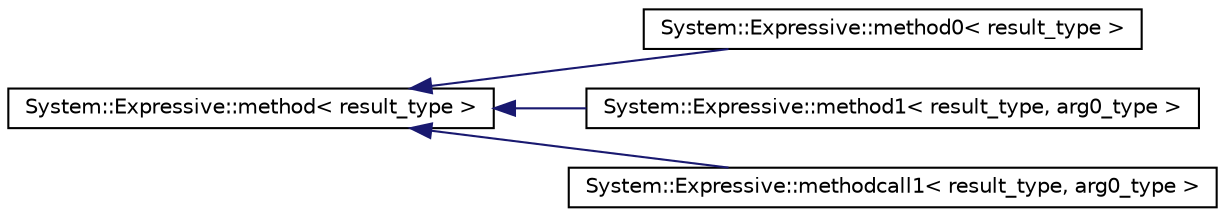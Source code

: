 digraph G
{
  edge [fontname="Helvetica",fontsize="10",labelfontname="Helvetica",labelfontsize="10"];
  node [fontname="Helvetica",fontsize="10",shape=record];
  rankdir="LR";
  Node1 [label="System::Expressive::method\< result_type \>",height=0.2,width=0.4,color="black", fillcolor="white", style="filled",URL="$class_system_1_1_expressive_1_1method.html"];
  Node1 -> Node2 [dir="back",color="midnightblue",fontsize="10",style="solid",fontname="Helvetica"];
  Node2 [label="System::Expressive::method0\< result_type \>",height=0.2,width=0.4,color="black", fillcolor="white", style="filled",URL="$class_system_1_1_expressive_1_1method0.html"];
  Node1 -> Node3 [dir="back",color="midnightblue",fontsize="10",style="solid",fontname="Helvetica"];
  Node3 [label="System::Expressive::method1\< result_type, arg0_type \>",height=0.2,width=0.4,color="black", fillcolor="white", style="filled",URL="$class_system_1_1_expressive_1_1method1.html"];
  Node1 -> Node4 [dir="back",color="midnightblue",fontsize="10",style="solid",fontname="Helvetica"];
  Node4 [label="System::Expressive::methodcall1\< result_type, arg0_type \>",height=0.2,width=0.4,color="black", fillcolor="white", style="filled",URL="$class_system_1_1_expressive_1_1methodcall1.html"];
}
